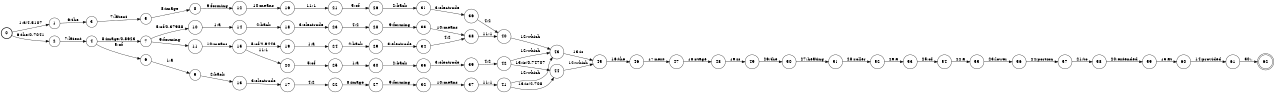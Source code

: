 digraph FST {
rankdir = LR;
size = "8.5,11";
label = "";
center = 1;
orientation = Portrait;
ranksep = "0.4";
nodesep = "0.25";
0 [label = "0", shape = circle, style = bold, fontsize = 14]
	0 -> 1 [label = "1:a/4.5107", fontsize = 14];
	0 -> 2 [label = "6:the/0.7041", fontsize = 14];
1 [label = "1", shape = circle, style = solid, fontsize = 14]
	1 -> 3 [label = "6:the", fontsize = 14];
2 [label = "2", shape = circle, style = solid, fontsize = 14]
	2 -> 4 [label = "7:latent", fontsize = 14];
3 [label = "3", shape = circle, style = solid, fontsize = 14]
	3 -> 5 [label = "7:latent", fontsize = 14];
4 [label = "4", shape = circle, style = solid, fontsize = 14]
	4 -> 6 [label = "5:of", fontsize = 14];
	4 -> 7 [label = "8:image/0.8623", fontsize = 14];
5 [label = "5", shape = circle, style = solid, fontsize = 14]
	5 -> 8 [label = "8:image", fontsize = 14];
6 [label = "6", shape = circle, style = solid, fontsize = 14]
	6 -> 9 [label = "1:a", fontsize = 14];
7 [label = "7", shape = circle, style = solid, fontsize = 14]
	7 -> 10 [label = "5:of/0.37988", fontsize = 14];
	7 -> 11 [label = "9:forming", fontsize = 14];
8 [label = "8", shape = circle, style = solid, fontsize = 14]
	8 -> 12 [label = "9:forming", fontsize = 14];
9 [label = "9", shape = circle, style = solid, fontsize = 14]
	9 -> 13 [label = "2:back", fontsize = 14];
10 [label = "10", shape = circle, style = solid, fontsize = 14]
	10 -> 14 [label = "1:a", fontsize = 14];
11 [label = "11", shape = circle, style = solid, fontsize = 14]
	11 -> 15 [label = "10:means", fontsize = 14];
12 [label = "12", shape = circle, style = solid, fontsize = 14]
	12 -> 16 [label = "10:means", fontsize = 14];
13 [label = "13", shape = circle, style = solid, fontsize = 14]
	13 -> 17 [label = "3:electrode", fontsize = 14];
14 [label = "14", shape = circle, style = solid, fontsize = 14]
	14 -> 18 [label = "2:back", fontsize = 14];
15 [label = "15", shape = circle, style = solid, fontsize = 14]
	15 -> 19 [label = "5:of/2.9443", fontsize = 14];
	15 -> 20 [label = "11:1", fontsize = 14];
16 [label = "16", shape = circle, style = solid, fontsize = 14]
	16 -> 21 [label = "11:1", fontsize = 14];
17 [label = "17", shape = circle, style = solid, fontsize = 14]
	17 -> 22 [label = "4:2", fontsize = 14];
18 [label = "18", shape = circle, style = solid, fontsize = 14]
	18 -> 23 [label = "3:electrode", fontsize = 14];
19 [label = "19", shape = circle, style = solid, fontsize = 14]
	19 -> 24 [label = "1:a", fontsize = 14];
20 [label = "20", shape = circle, style = solid, fontsize = 14]
	20 -> 25 [label = "5:of", fontsize = 14];
21 [label = "21", shape = circle, style = solid, fontsize = 14]
	21 -> 26 [label = "5:of", fontsize = 14];
22 [label = "22", shape = circle, style = solid, fontsize = 14]
	22 -> 27 [label = "8:image", fontsize = 14];
23 [label = "23", shape = circle, style = solid, fontsize = 14]
	23 -> 28 [label = "4:2", fontsize = 14];
24 [label = "24", shape = circle, style = solid, fontsize = 14]
	24 -> 29 [label = "2:back", fontsize = 14];
25 [label = "25", shape = circle, style = solid, fontsize = 14]
	25 -> 30 [label = "1:a", fontsize = 14];
26 [label = "26", shape = circle, style = solid, fontsize = 14]
	26 -> 31 [label = "2:back", fontsize = 14];
27 [label = "27", shape = circle, style = solid, fontsize = 14]
	27 -> 32 [label = "9:forming", fontsize = 14];
28 [label = "28", shape = circle, style = solid, fontsize = 14]
	28 -> 33 [label = "9:forming", fontsize = 14];
29 [label = "29", shape = circle, style = solid, fontsize = 14]
	29 -> 34 [label = "3:electrode", fontsize = 14];
30 [label = "30", shape = circle, style = solid, fontsize = 14]
	30 -> 35 [label = "2:back", fontsize = 14];
31 [label = "31", shape = circle, style = solid, fontsize = 14]
	31 -> 36 [label = "3:electrode", fontsize = 14];
32 [label = "32", shape = circle, style = solid, fontsize = 14]
	32 -> 37 [label = "10:means", fontsize = 14];
33 [label = "33", shape = circle, style = solid, fontsize = 14]
	33 -> 38 [label = "10:means", fontsize = 14];
34 [label = "34", shape = circle, style = solid, fontsize = 14]
	34 -> 38 [label = "4:2", fontsize = 14];
35 [label = "35", shape = circle, style = solid, fontsize = 14]
	35 -> 39 [label = "3:electrode", fontsize = 14];
36 [label = "36", shape = circle, style = solid, fontsize = 14]
	36 -> 40 [label = "4:2", fontsize = 14];
37 [label = "37", shape = circle, style = solid, fontsize = 14]
	37 -> 41 [label = "11:1", fontsize = 14];
38 [label = "38", shape = circle, style = solid, fontsize = 14]
	38 -> 40 [label = "11:1", fontsize = 14];
39 [label = "39", shape = circle, style = solid, fontsize = 14]
	39 -> 42 [label = "4:2", fontsize = 14];
40 [label = "40", shape = circle, style = solid, fontsize = 14]
	40 -> 43 [label = "12:which", fontsize = 14];
41 [label = "41", shape = circle, style = solid, fontsize = 14]
	41 -> 43 [label = "12:which", fontsize = 14];
	41 -> 44 [label = "13:is/2.708", fontsize = 14];
42 [label = "42", shape = circle, style = solid, fontsize = 14]
	42 -> 43 [label = "12:which", fontsize = 14];
	42 -> 44 [label = "13:is/0.74707", fontsize = 14];
43 [label = "43", shape = circle, style = solid, fontsize = 14]
	43 -> 45 [label = "13:is", fontsize = 14];
44 [label = "44", shape = circle, style = solid, fontsize = 14]
	44 -> 45 [label = "12:which", fontsize = 14];
45 [label = "45", shape = circle, style = solid, fontsize = 14]
	45 -> 46 [label = "16:the", fontsize = 14];
46 [label = "46", shape = circle, style = solid, fontsize = 14]
	46 -> 47 [label = "17:next", fontsize = 14];
47 [label = "47", shape = circle, style = solid, fontsize = 14]
	47 -> 48 [label = "18:stage", fontsize = 14];
48 [label = "48", shape = circle, style = solid, fontsize = 14]
	48 -> 49 [label = "19:is", fontsize = 14];
49 [label = "49", shape = circle, style = solid, fontsize = 14]
	49 -> 50 [label = "26:the", fontsize = 14];
50 [label = "50", shape = circle, style = solid, fontsize = 14]
	50 -> 51 [label = "27:heating", fontsize = 14];
51 [label = "51", shape = circle, style = solid, fontsize = 14]
	51 -> 52 [label = "28:roller", fontsize = 14];
52 [label = "52", shape = circle, style = solid, fontsize = 14]
	52 -> 53 [label = "29:3", fontsize = 14];
53 [label = "53", shape = circle, style = solid, fontsize = 14]
	53 -> 54 [label = "25:of", fontsize = 14];
54 [label = "54", shape = circle, style = solid, fontsize = 14]
	54 -> 55 [label = "22:a", fontsize = 14];
55 [label = "55", shape = circle, style = solid, fontsize = 14]
	55 -> 56 [label = "23:lower", fontsize = 14];
56 [label = "56", shape = circle, style = solid, fontsize = 14]
	56 -> 57 [label = "24:portion", fontsize = 14];
57 [label = "57", shape = circle, style = solid, fontsize = 14]
	57 -> 58 [label = "21:to", fontsize = 14];
58 [label = "58", shape = circle, style = solid, fontsize = 14]
	58 -> 59 [label = "20:extended", fontsize = 14];
59 [label = "59", shape = circle, style = solid, fontsize = 14]
	59 -> 60 [label = "15:at", fontsize = 14];
60 [label = "60", shape = circle, style = solid, fontsize = 14]
	60 -> 61 [label = "14:provided", fontsize = 14];
61 [label = "61", shape = circle, style = solid, fontsize = 14]
	61 -> 62 [label = "30:.", fontsize = 14];
62 [label = "62", shape = doublecircle, style = solid, fontsize = 14]
}
